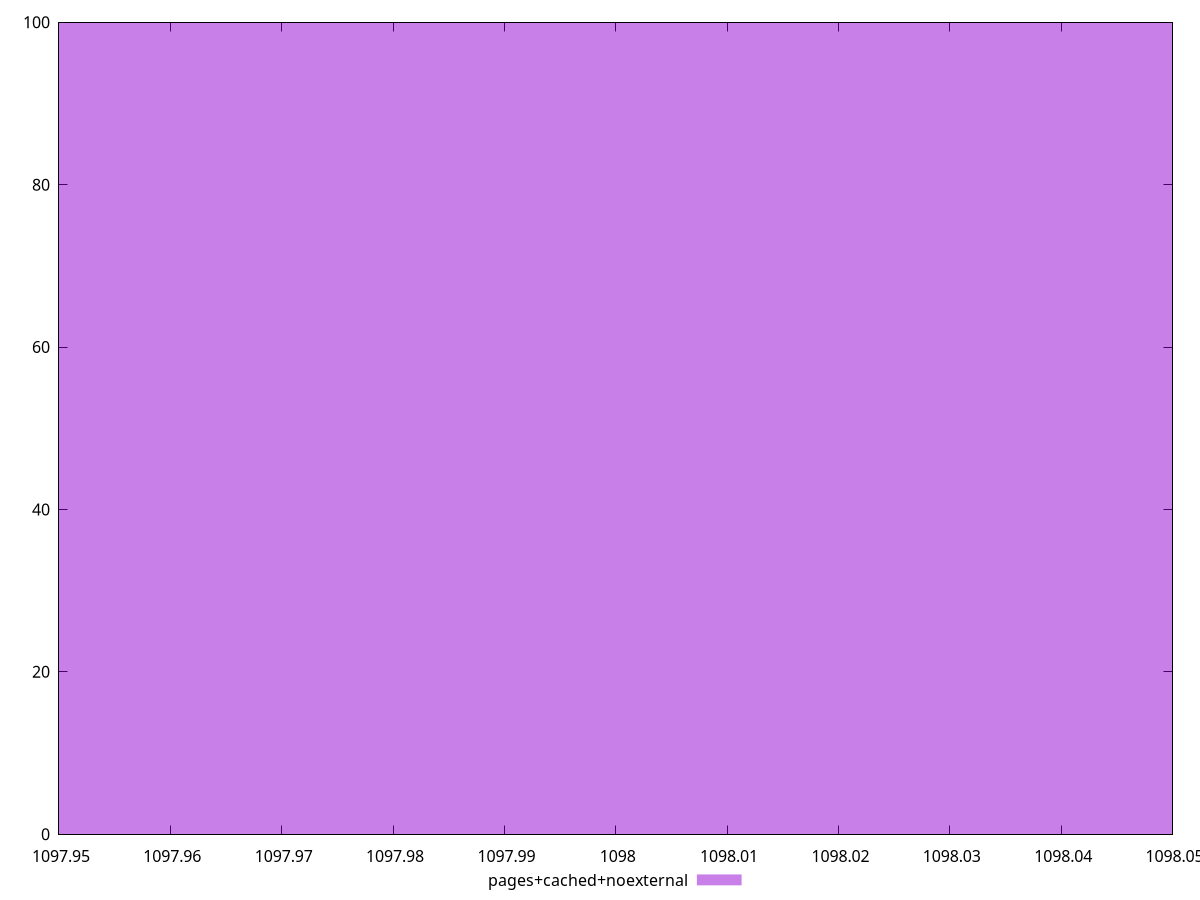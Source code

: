 $_pagesCachedNoexternal <<EOF
1098 100
EOF
set key outside below
set terminal pngcairo
set output "report_00004_2020-11-02T20-21-41.718Z/uses-long-cache-ttl/pages+cached+noexternal//raw_hist.png"
set yrange [0:100]
set boxwidth 0.1
set style fill transparent solid 0.5 noborder
plot $_pagesCachedNoexternal title "pages+cached+noexternal" with boxes ,